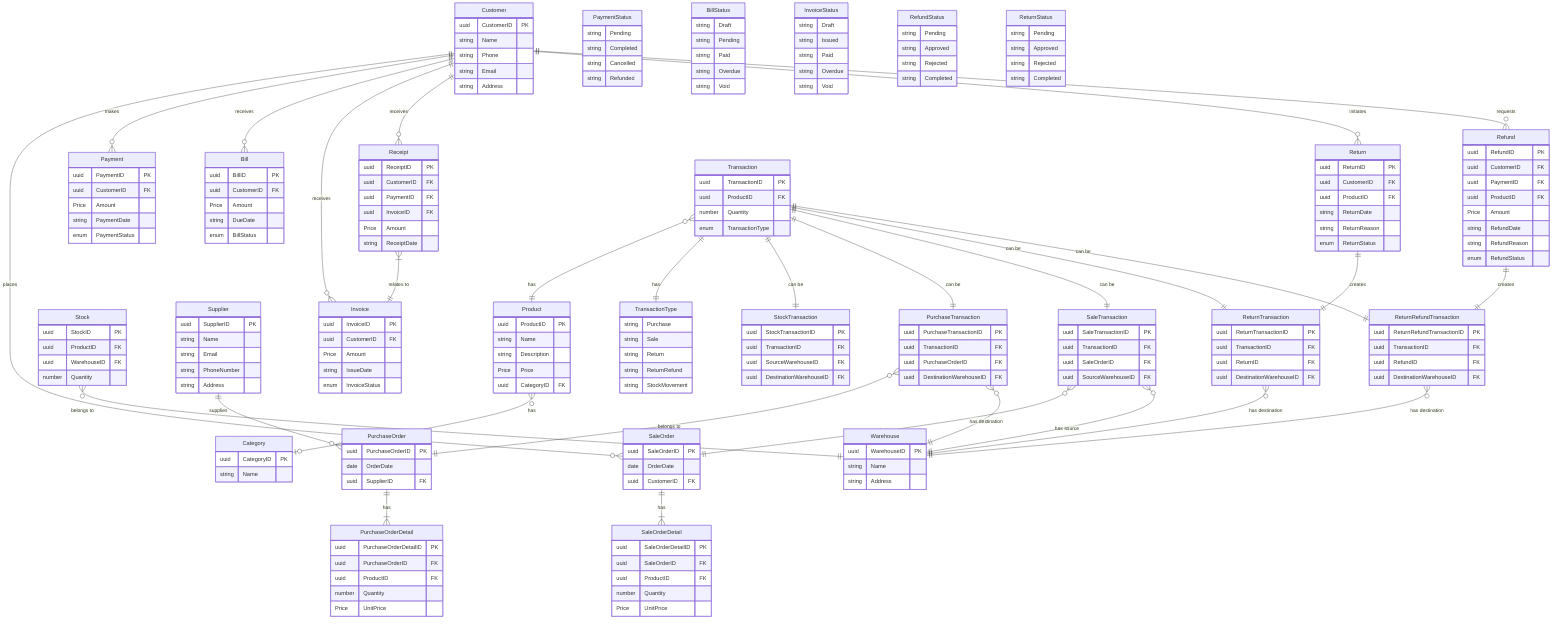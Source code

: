 erDiagram
     Product {
        uuid ProductID PK
        string Name
        string Description
        Price Price
        uuid CategoryID FK
    }

    Category {
        uuid CategoryID PK
        string Name
    }

    Warehouse {
        uuid WarehouseID PK
        string Name
        string Address
    }

    Stock {
        uuid StockID PK
        uuid ProductID FK
        uuid WarehouseID FK
        number Quantity
    }

    Supplier {
        uuid SupplierID PK
        string Name
        string Email
        string PhoneNumber
        string Address
    }

    PurchaseOrder {
        uuid PurchaseOrderID PK
        date OrderDate
        uuid SupplierID FK
    }

    PurchaseOrderDetail {
        uuid PurchaseOrderDetailID PK
        uuid PurchaseOrderID FK
        uuid ProductID FK
        number Quantity
        Price UnitPrice
    }

    SaleOrder {
        uuid SaleOrderID PK
        date OrderDate
        uuid CustomerID FK
    }

    SaleOrderDetail {
        uuid SaleOrderDetailID PK
        uuid SaleOrderID FK
        uuid ProductID FK
        number Quantity
        Price UnitPrice
    }
	
    Customer {
        uuid CustomerID PK
        string Name
        string Phone
        string Email
        string Address
    }

    Payment {
        uuid PaymentID PK
        uuid CustomerID FK
        Price Amount
        string PaymentDate
        enum PaymentStatus
    }

    Bill {
        uuid BillID PK
        uuid CustomerID FK
        Price Amount
        string DueDate
        enum BillStatus
    }

    Invoice {
        uuid InvoiceID PK
        uuid CustomerID FK
        Price Amount
        string IssueDate
        enum InvoiceStatus
    }

    Receipt {
        uuid ReceiptID PK
        uuid CustomerID FK
        uuid PaymentID FK
        uuid InvoiceID FK
        Price Amount
        string ReceiptDate
    }

    Return {
        uuid ReturnID PK
        uuid CustomerID FK
        uuid ProductID FK
        string ReturnDate
        string ReturnReason
        enum ReturnStatus
    }

    Refund {
        uuid RefundID PK
        uuid CustomerID FK
        uuid PaymentID FK
        uuid ProductID FK
        Price Amount
        string RefundDate
        string RefundReason
        enum RefundStatus
    }

    Transaction {
        uuid TransactionID PK
        uuid ProductID FK
        number Quantity
        enum TransactionType
    }

    StockTransaction {
        uuid StockTransactionID PK
        uuid TransactionID FK
        uuid SourceWarehouseID FK
        uuid DestinationWarehouseID FK
    }

    PurchaseTransaction {
        uuid PurchaseTransactionID PK
        uuid TransactionID FK
        uuid PurchaseOrderID FK
        uuid DestinationWarehouseID FK
    }

    SaleTransaction {
        uuid SaleTransactionID PK
        uuid TransactionID FK
        uuid SaleOrderID FK
        uuid SourceWarehouseID FK
    }

    ReturnTransaction {
        uuid ReturnTransactionID PK
        uuid TransactionID FK
        uuid ReturnID FK
        uuid DestinationWarehouseID FK
    }

     ReturnRefundTransaction {
        uuid ReturnRefundTransactionID PK
        uuid TransactionID FK
        uuid RefundID FK
        uuid DestinationWarehouseID FK
    }

    TransactionType {
        string Purchase
        string Sale
        string Return
        string ReturnRefund
        string StockMovement
    }

    PaymentStatus {
        string Pending
        string Completed
        string Cancelled
        string Refunded
    }

    BillStatus {
        string Draft
        string Pending
        string Paid
        string Overdue
        string Void
    }

    InvoiceStatus {
        string Draft
        string Issued
        string Paid
        string Overdue
        string Void
    }

    RefundStatus {
        string Pending
        string Approved
        string Rejected
        string Completed
    }

    ReturnStatus {
        string Pending
        string Approved
        string Rejected
        string Completed
    }

    Stock }o--|| Warehouse: "belongs to"

    Product }o--o| Category: has
    Supplier ||--o{ PurchaseOrder: supplies
    Customer ||--o{ SaleOrder: places
    Customer ||--o{ Payment: makes
    Customer ||--o{ Bill: receives
    Customer ||--o{ Invoice: receives
    Customer ||--o{ Receipt: receives
    Customer ||--o{ Return: initiates
    Customer ||--o{ Refund: requests

    Receipt }|--|| Invoice: "relates to"

    PurchaseOrder ||--|{ PurchaseOrderDetail: has
    SaleOrder ||--|{ SaleOrderDetail: has

    Return ||--|| ReturnTransaction: creates
    Refund ||--|| ReturnRefundTransaction: creates

    Transaction }o--|| Product: has
    Transaction ||--|| TransactionType: has
    Transaction ||--|| StockTransaction: "can be"
    Transaction ||--|| PurchaseTransaction: "can be"
    Transaction ||--|| SaleTransaction:" can be"
    Transaction ||--|| ReturnTransaction: "can be"
    Transaction ||--|| ReturnRefundTransaction: "can be"

    ReturnTransaction }o--|| Warehouse: "has destination"
    
    ReturnRefundTransaction }o--|| Warehouse: "has destination"

    PurchaseTransaction }o--|| PurchaseOrder: "belongs to"
    PurchaseTransaction }o--|| Warehouse: "has destination"

    SaleTransaction }o--|| SaleOrder:" belongs to"
    SaleTransaction }o--|| Warehouse: "has source"